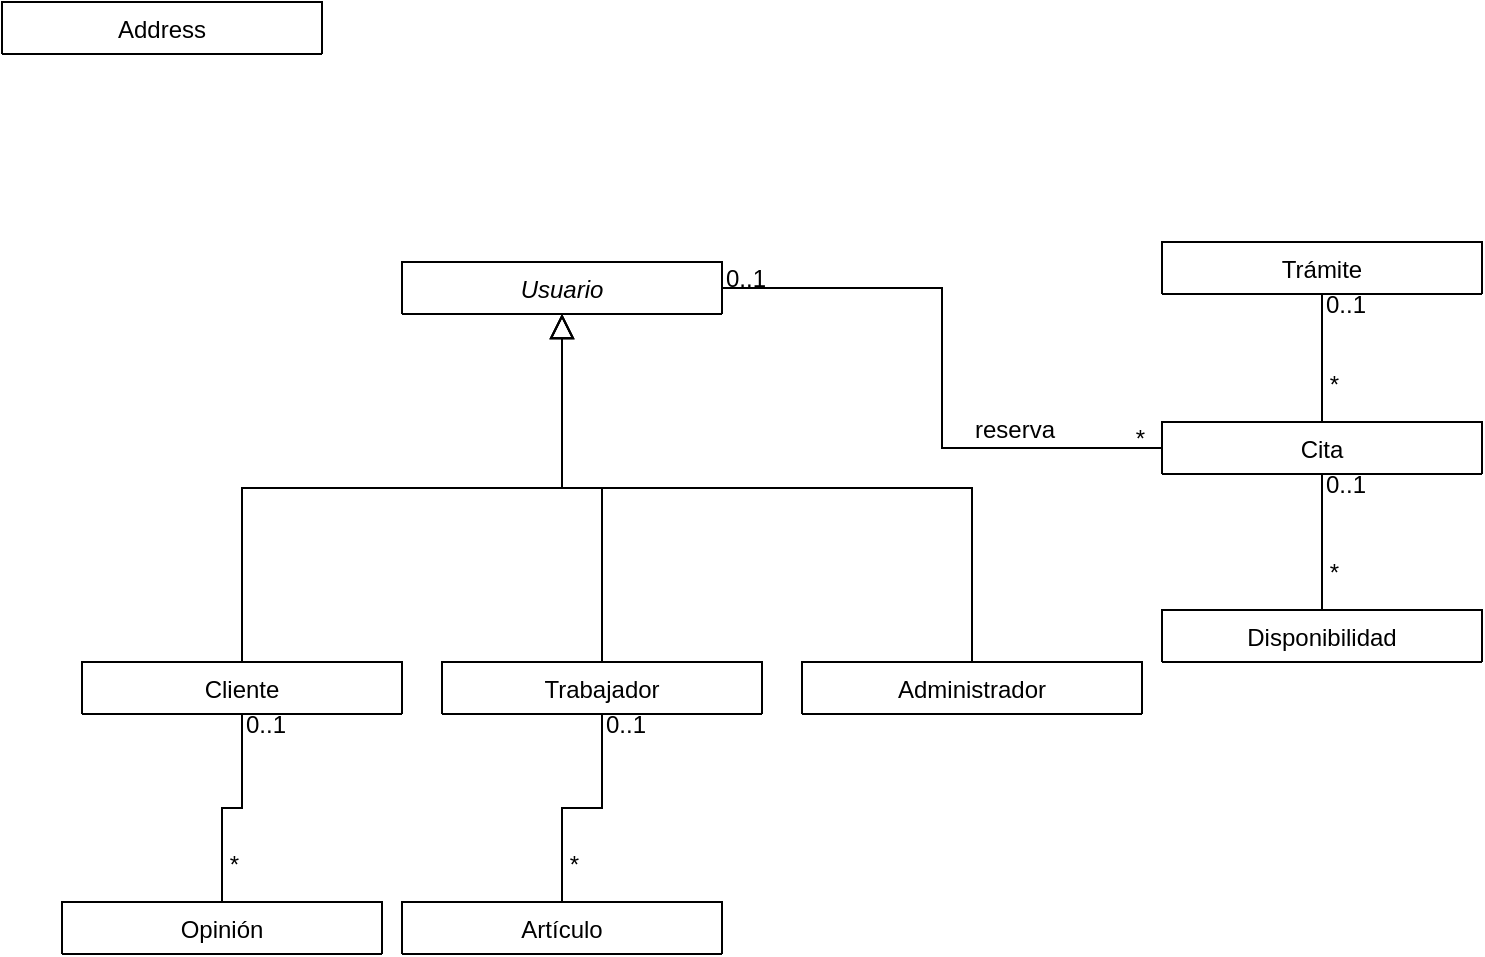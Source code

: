<mxfile version="24.7.16">
  <diagram id="C5RBs43oDa-KdzZeNtuy" name="Page-1">
    <mxGraphModel dx="1793" dy="504" grid="1" gridSize="10" guides="1" tooltips="1" connect="1" arrows="1" fold="1" page="1" pageScale="1" pageWidth="827" pageHeight="1169" math="0" shadow="0">
      <root>
        <mxCell id="WIyWlLk6GJQsqaUBKTNV-0" />
        <mxCell id="WIyWlLk6GJQsqaUBKTNV-1" parent="WIyWlLk6GJQsqaUBKTNV-0" />
        <mxCell id="zkfFHV4jXpPFQw0GAbJ--0" value="Usuario" style="swimlane;fontStyle=2;align=center;verticalAlign=top;childLayout=stackLayout;horizontal=1;startSize=26;horizontalStack=0;resizeParent=1;resizeLast=0;collapsible=1;marginBottom=0;rounded=0;shadow=0;strokeWidth=1;" parent="WIyWlLk6GJQsqaUBKTNV-1" vertex="1" collapsed="1">
          <mxGeometry x="160" y="160" width="160" height="26" as="geometry">
            <mxRectangle x="190" y="155" width="160" height="45" as="alternateBounds" />
          </mxGeometry>
        </mxCell>
        <mxCell id="zkfFHV4jXpPFQw0GAbJ--4" value="" style="line;html=1;strokeWidth=1;align=left;verticalAlign=middle;spacingTop=-1;spacingLeft=3;spacingRight=3;rotatable=0;labelPosition=right;points=[];portConstraint=eastwest;" parent="zkfFHV4jXpPFQw0GAbJ--0" vertex="1">
          <mxGeometry y="26" width="160" height="8" as="geometry" />
        </mxCell>
        <mxCell id="zkfFHV4jXpPFQw0GAbJ--6" value="Cliente" style="swimlane;fontStyle=0;align=center;verticalAlign=top;childLayout=stackLayout;horizontal=1;startSize=26;horizontalStack=0;resizeParent=1;resizeLast=0;collapsible=1;marginBottom=0;rounded=0;shadow=0;strokeWidth=1;" parent="WIyWlLk6GJQsqaUBKTNV-1" vertex="1" collapsed="1">
          <mxGeometry y="360" width="160" height="26" as="geometry">
            <mxRectangle x="-20" y="360" width="160" height="40" as="alternateBounds" />
          </mxGeometry>
        </mxCell>
        <mxCell id="zkfFHV4jXpPFQw0GAbJ--9" value="" style="line;html=1;strokeWidth=1;align=left;verticalAlign=middle;spacingTop=-1;spacingLeft=3;spacingRight=3;rotatable=0;labelPosition=right;points=[];portConstraint=eastwest;" parent="zkfFHV4jXpPFQw0GAbJ--6" vertex="1">
          <mxGeometry y="26" width="160" height="8" as="geometry" />
        </mxCell>
        <mxCell id="zkfFHV4jXpPFQw0GAbJ--12" value="" style="endArrow=block;endSize=10;endFill=0;shadow=0;strokeWidth=1;rounded=0;curved=0;edgeStyle=elbowEdgeStyle;elbow=vertical;" parent="WIyWlLk6GJQsqaUBKTNV-1" source="zkfFHV4jXpPFQw0GAbJ--6" target="zkfFHV4jXpPFQw0GAbJ--0" edge="1">
          <mxGeometry width="160" relative="1" as="geometry">
            <mxPoint x="200" y="203" as="sourcePoint" />
            <mxPoint x="200" y="203" as="targetPoint" />
          </mxGeometry>
        </mxCell>
        <mxCell id="zkfFHV4jXpPFQw0GAbJ--13" value="Administrador" style="swimlane;fontStyle=0;align=center;verticalAlign=top;childLayout=stackLayout;horizontal=1;startSize=26;horizontalStack=0;resizeParent=1;resizeLast=0;collapsible=1;marginBottom=0;rounded=0;shadow=0;strokeWidth=1;" parent="WIyWlLk6GJQsqaUBKTNV-1" vertex="1" collapsed="1">
          <mxGeometry x="360" y="360" width="170" height="26" as="geometry">
            <mxRectangle x="330" y="360" width="160" height="50" as="alternateBounds" />
          </mxGeometry>
        </mxCell>
        <mxCell id="zkfFHV4jXpPFQw0GAbJ--15" value="" style="line;html=1;strokeWidth=1;align=left;verticalAlign=middle;spacingTop=-1;spacingLeft=3;spacingRight=3;rotatable=0;labelPosition=right;points=[];portConstraint=eastwest;" parent="zkfFHV4jXpPFQw0GAbJ--13" vertex="1">
          <mxGeometry y="26" width="160" height="8" as="geometry" />
        </mxCell>
        <mxCell id="zkfFHV4jXpPFQw0GAbJ--16" value="" style="endArrow=block;endSize=10;endFill=0;shadow=0;strokeWidth=1;rounded=0;curved=0;edgeStyle=elbowEdgeStyle;elbow=vertical;" parent="WIyWlLk6GJQsqaUBKTNV-1" source="zkfFHV4jXpPFQw0GAbJ--13" target="zkfFHV4jXpPFQw0GAbJ--0" edge="1">
          <mxGeometry width="160" relative="1" as="geometry">
            <mxPoint x="210" y="373" as="sourcePoint" />
            <mxPoint x="310" y="271" as="targetPoint" />
          </mxGeometry>
        </mxCell>
        <mxCell id="zkfFHV4jXpPFQw0GAbJ--17" value="Trámite" style="swimlane;fontStyle=0;align=center;verticalAlign=top;childLayout=stackLayout;horizontal=1;startSize=26;horizontalStack=0;resizeParent=1;resizeLast=0;collapsible=1;marginBottom=0;rounded=0;shadow=0;strokeWidth=1;" parent="WIyWlLk6GJQsqaUBKTNV-1" vertex="1" collapsed="1">
          <mxGeometry x="540" y="150" width="160" height="26" as="geometry">
            <mxRectangle x="540" y="140" width="160" height="50" as="alternateBounds" />
          </mxGeometry>
        </mxCell>
        <mxCell id="zkfFHV4jXpPFQw0GAbJ--23" value="" style="line;html=1;strokeWidth=1;align=left;verticalAlign=middle;spacingTop=-1;spacingLeft=3;spacingRight=3;rotatable=0;labelPosition=right;points=[];portConstraint=eastwest;" parent="zkfFHV4jXpPFQw0GAbJ--17" vertex="1">
          <mxGeometry y="26" width="160" height="8" as="geometry" />
        </mxCell>
        <mxCell id="zkfFHV4jXpPFQw0GAbJ--26" value="" style="endArrow=none;shadow=0;strokeWidth=1;rounded=0;endFill=0;edgeStyle=elbowEdgeStyle;fillColor=#D2FF85;entryX=0;entryY=0.5;entryDx=0;entryDy=0;exitX=1;exitY=0.5;exitDx=0;exitDy=0;" parent="WIyWlLk6GJQsqaUBKTNV-1" source="zkfFHV4jXpPFQw0GAbJ--0" target="_X_cBBm0tGsmKVdDIsWi-20" edge="1">
          <mxGeometry x="0.5" y="41" relative="1" as="geometry">
            <mxPoint x="380" y="192" as="sourcePoint" />
            <mxPoint x="540" y="192" as="targetPoint" />
            <mxPoint x="-40" y="32" as="offset" />
          </mxGeometry>
        </mxCell>
        <mxCell id="zkfFHV4jXpPFQw0GAbJ--27" value="0..1" style="resizable=0;align=left;verticalAlign=bottom;labelBackgroundColor=none;fontSize=12;" parent="zkfFHV4jXpPFQw0GAbJ--26" connectable="0" vertex="1">
          <mxGeometry x="-1" relative="1" as="geometry">
            <mxPoint y="4" as="offset" />
          </mxGeometry>
        </mxCell>
        <mxCell id="zkfFHV4jXpPFQw0GAbJ--28" value="*" style="resizable=0;align=right;verticalAlign=bottom;labelBackgroundColor=none;fontSize=12;" parent="zkfFHV4jXpPFQw0GAbJ--26" connectable="0" vertex="1">
          <mxGeometry x="1" relative="1" as="geometry">
            <mxPoint x="-7" y="4" as="offset" />
          </mxGeometry>
        </mxCell>
        <mxCell id="zkfFHV4jXpPFQw0GAbJ--29" value="reserva" style="text;html=1;resizable=0;points=[];;align=center;verticalAlign=middle;labelBackgroundColor=none;rounded=0;shadow=0;strokeWidth=1;fontSize=12;" parent="zkfFHV4jXpPFQw0GAbJ--26" vertex="1" connectable="0">
          <mxGeometry x="0.5" y="49" relative="1" as="geometry">
            <mxPoint x="1" y="40" as="offset" />
          </mxGeometry>
        </mxCell>
        <mxCell id="_X_cBBm0tGsmKVdDIsWi-2" value="Address" style="swimlane;fontStyle=0;align=center;verticalAlign=top;childLayout=stackLayout;horizontal=1;startSize=26;horizontalStack=0;resizeParent=1;resizeLast=0;collapsible=1;marginBottom=0;rounded=0;shadow=0;strokeWidth=1;" vertex="1" collapsed="1" parent="WIyWlLk6GJQsqaUBKTNV-1">
          <mxGeometry x="-40" y="30" width="160" height="26" as="geometry">
            <mxRectangle x="-40" y="30" width="160" height="216" as="alternateBounds" />
          </mxGeometry>
        </mxCell>
        <mxCell id="_X_cBBm0tGsmKVdDIsWi-3" value="State" style="text;align=left;verticalAlign=top;spacingLeft=4;spacingRight=4;overflow=hidden;rotatable=0;points=[[0,0.5],[1,0.5]];portConstraint=eastwest;rounded=0;shadow=0;html=0;" vertex="1" parent="_X_cBBm0tGsmKVdDIsWi-2">
          <mxGeometry y="26" width="160" height="26" as="geometry" />
        </mxCell>
        <mxCell id="_X_cBBm0tGsmKVdDIsWi-4" value="Country" style="text;align=left;verticalAlign=top;spacingLeft=4;spacingRight=4;overflow=hidden;rotatable=0;points=[[0,0.5],[1,0.5]];portConstraint=eastwest;rounded=0;shadow=0;html=0;" vertex="1" parent="_X_cBBm0tGsmKVdDIsWi-2">
          <mxGeometry y="52" width="160" height="26" as="geometry" />
        </mxCell>
        <mxCell id="_X_cBBm0tGsmKVdDIsWi-5" value="" style="line;html=1;strokeWidth=1;align=left;verticalAlign=middle;spacingTop=-1;spacingLeft=3;spacingRight=3;rotatable=0;labelPosition=right;points=[];portConstraint=eastwest;" vertex="1" parent="_X_cBBm0tGsmKVdDIsWi-2">
          <mxGeometry y="78" width="160" height="8" as="geometry" />
        </mxCell>
        <mxCell id="_X_cBBm0tGsmKVdDIsWi-6" value="Validate" style="text;align=left;verticalAlign=top;spacingLeft=4;spacingRight=4;overflow=hidden;rotatable=0;points=[[0,0.5],[1,0.5]];portConstraint=eastwest;" vertex="1" parent="_X_cBBm0tGsmKVdDIsWi-2">
          <mxGeometry y="86" width="160" height="26" as="geometry" />
        </mxCell>
        <mxCell id="_X_cBBm0tGsmKVdDIsWi-7" value="Output As Label" style="text;align=left;verticalAlign=top;spacingLeft=4;spacingRight=4;overflow=hidden;rotatable=0;points=[[0,0.5],[1,0.5]];portConstraint=eastwest;" vertex="1" parent="_X_cBBm0tGsmKVdDIsWi-2">
          <mxGeometry y="112" width="160" height="26" as="geometry" />
        </mxCell>
        <mxCell id="_X_cBBm0tGsmKVdDIsWi-20" value="Cita" style="swimlane;fontStyle=0;align=center;verticalAlign=top;childLayout=stackLayout;horizontal=1;startSize=26;horizontalStack=0;resizeParent=1;resizeLast=0;collapsible=1;marginBottom=0;rounded=0;shadow=0;strokeWidth=1;" vertex="1" collapsed="1" parent="WIyWlLk6GJQsqaUBKTNV-1">
          <mxGeometry x="540" y="240" width="160" height="26" as="geometry">
            <mxRectangle x="540" y="140" width="160" height="50" as="alternateBounds" />
          </mxGeometry>
        </mxCell>
        <mxCell id="_X_cBBm0tGsmKVdDIsWi-21" value="" style="line;html=1;strokeWidth=1;align=left;verticalAlign=middle;spacingTop=-1;spacingLeft=3;spacingRight=3;rotatable=0;labelPosition=right;points=[];portConstraint=eastwest;" vertex="1" parent="_X_cBBm0tGsmKVdDIsWi-20">
          <mxGeometry y="26" width="160" height="8" as="geometry" />
        </mxCell>
        <mxCell id="_X_cBBm0tGsmKVdDIsWi-22" value="Disponibilidad" style="swimlane;fontStyle=0;align=center;verticalAlign=top;childLayout=stackLayout;horizontal=1;startSize=26;horizontalStack=0;resizeParent=1;resizeLast=0;collapsible=1;marginBottom=0;rounded=0;shadow=0;strokeWidth=1;" vertex="1" collapsed="1" parent="WIyWlLk6GJQsqaUBKTNV-1">
          <mxGeometry x="540" y="334" width="160" height="26" as="geometry">
            <mxRectangle x="540" y="140" width="160" height="50" as="alternateBounds" />
          </mxGeometry>
        </mxCell>
        <mxCell id="_X_cBBm0tGsmKVdDIsWi-23" value="" style="line;html=1;strokeWidth=1;align=left;verticalAlign=middle;spacingTop=-1;spacingLeft=3;spacingRight=3;rotatable=0;labelPosition=right;points=[];portConstraint=eastwest;" vertex="1" parent="_X_cBBm0tGsmKVdDIsWi-22">
          <mxGeometry y="26" width="160" height="8" as="geometry" />
        </mxCell>
        <mxCell id="_X_cBBm0tGsmKVdDIsWi-24" value="Trabajador" style="swimlane;fontStyle=0;align=center;verticalAlign=top;childLayout=stackLayout;horizontal=1;startSize=26;horizontalStack=0;resizeParent=1;resizeLast=0;collapsible=1;marginBottom=0;rounded=0;shadow=0;strokeWidth=1;" vertex="1" collapsed="1" parent="WIyWlLk6GJQsqaUBKTNV-1">
          <mxGeometry x="180" y="360" width="160" height="26" as="geometry">
            <mxRectangle x="540" y="140" width="160" height="50" as="alternateBounds" />
          </mxGeometry>
        </mxCell>
        <mxCell id="_X_cBBm0tGsmKVdDIsWi-25" value="" style="line;html=1;strokeWidth=1;align=left;verticalAlign=middle;spacingTop=-1;spacingLeft=3;spacingRight=3;rotatable=0;labelPosition=right;points=[];portConstraint=eastwest;" vertex="1" parent="_X_cBBm0tGsmKVdDIsWi-24">
          <mxGeometry y="26" width="160" height="8" as="geometry" />
        </mxCell>
        <mxCell id="_X_cBBm0tGsmKVdDIsWi-26" value="Opinión" style="swimlane;fontStyle=0;align=center;verticalAlign=top;childLayout=stackLayout;horizontal=1;startSize=26;horizontalStack=0;resizeParent=1;resizeLast=0;collapsible=1;marginBottom=0;rounded=0;shadow=0;strokeWidth=1;" vertex="1" collapsed="1" parent="WIyWlLk6GJQsqaUBKTNV-1">
          <mxGeometry x="-10" y="480" width="160" height="26" as="geometry">
            <mxRectangle x="540" y="140" width="160" height="50" as="alternateBounds" />
          </mxGeometry>
        </mxCell>
        <mxCell id="_X_cBBm0tGsmKVdDIsWi-27" value="" style="line;html=1;strokeWidth=1;align=left;verticalAlign=middle;spacingTop=-1;spacingLeft=3;spacingRight=3;rotatable=0;labelPosition=right;points=[];portConstraint=eastwest;" vertex="1" parent="_X_cBBm0tGsmKVdDIsWi-26">
          <mxGeometry y="26" width="160" height="8" as="geometry" />
        </mxCell>
        <mxCell id="_X_cBBm0tGsmKVdDIsWi-28" value="Artículo" style="swimlane;fontStyle=0;align=center;verticalAlign=top;childLayout=stackLayout;horizontal=1;startSize=26;horizontalStack=0;resizeParent=1;resizeLast=0;collapsible=1;marginBottom=0;rounded=0;shadow=0;strokeWidth=1;" vertex="1" collapsed="1" parent="WIyWlLk6GJQsqaUBKTNV-1">
          <mxGeometry x="160" y="480" width="160" height="26" as="geometry">
            <mxRectangle x="540" y="140" width="160" height="50" as="alternateBounds" />
          </mxGeometry>
        </mxCell>
        <mxCell id="_X_cBBm0tGsmKVdDIsWi-29" value="" style="line;html=1;strokeWidth=1;align=left;verticalAlign=middle;spacingTop=-1;spacingLeft=3;spacingRight=3;rotatable=0;labelPosition=right;points=[];portConstraint=eastwest;" vertex="1" parent="_X_cBBm0tGsmKVdDIsWi-28">
          <mxGeometry y="26" width="160" height="8" as="geometry" />
        </mxCell>
        <mxCell id="_X_cBBm0tGsmKVdDIsWi-30" value="" style="endArrow=block;endSize=10;endFill=0;shadow=0;strokeWidth=1;rounded=0;curved=0;edgeStyle=elbowEdgeStyle;elbow=vertical;entryX=0.5;entryY=1;entryDx=0;entryDy=0;exitX=0.5;exitY=0;exitDx=0;exitDy=0;" edge="1" parent="WIyWlLk6GJQsqaUBKTNV-1" source="_X_cBBm0tGsmKVdDIsWi-24" target="zkfFHV4jXpPFQw0GAbJ--0">
          <mxGeometry width="160" relative="1" as="geometry">
            <mxPoint x="90" y="370" as="sourcePoint" />
            <mxPoint x="270" y="180" as="targetPoint" />
          </mxGeometry>
        </mxCell>
        <mxCell id="_X_cBBm0tGsmKVdDIsWi-31" value="" style="endArrow=none;shadow=0;strokeWidth=1;rounded=0;endFill=0;edgeStyle=elbowEdgeStyle;fillColor=#D2FF85;entryX=0.5;entryY=0;entryDx=0;entryDy=0;exitX=0.5;exitY=1;exitDx=0;exitDy=0;elbow=vertical;" edge="1" parent="WIyWlLk6GJQsqaUBKTNV-1" source="zkfFHV4jXpPFQw0GAbJ--6" target="_X_cBBm0tGsmKVdDIsWi-26">
          <mxGeometry x="0.5" y="41" relative="1" as="geometry">
            <mxPoint x="360" y="178" as="sourcePoint" />
            <mxPoint x="550" y="273" as="targetPoint" />
            <mxPoint x="-40" y="32" as="offset" />
          </mxGeometry>
        </mxCell>
        <mxCell id="_X_cBBm0tGsmKVdDIsWi-32" value="0..1" style="resizable=0;align=left;verticalAlign=bottom;labelBackgroundColor=none;fontSize=12;" connectable="0" vertex="1" parent="_X_cBBm0tGsmKVdDIsWi-31">
          <mxGeometry x="-1" relative="1" as="geometry">
            <mxPoint y="14" as="offset" />
          </mxGeometry>
        </mxCell>
        <mxCell id="_X_cBBm0tGsmKVdDIsWi-33" value="*" style="resizable=0;align=right;verticalAlign=bottom;labelBackgroundColor=none;fontSize=12;" connectable="0" vertex="1" parent="_X_cBBm0tGsmKVdDIsWi-31">
          <mxGeometry x="1" relative="1" as="geometry">
            <mxPoint x="10" y="-10" as="offset" />
          </mxGeometry>
        </mxCell>
        <mxCell id="_X_cBBm0tGsmKVdDIsWi-35" value="" style="endArrow=none;shadow=0;strokeWidth=1;rounded=0;endFill=0;edgeStyle=elbowEdgeStyle;fillColor=#D2FF85;entryX=0.5;entryY=0;entryDx=0;entryDy=0;exitX=0.5;exitY=1;exitDx=0;exitDy=0;elbow=vertical;" edge="1" parent="WIyWlLk6GJQsqaUBKTNV-1" source="_X_cBBm0tGsmKVdDIsWi-24" target="_X_cBBm0tGsmKVdDIsWi-28">
          <mxGeometry x="0.5" y="41" relative="1" as="geometry">
            <mxPoint x="70" y="396" as="sourcePoint" />
            <mxPoint x="80" y="490" as="targetPoint" />
            <mxPoint x="-40" y="32" as="offset" />
          </mxGeometry>
        </mxCell>
        <mxCell id="_X_cBBm0tGsmKVdDIsWi-36" value="0..1" style="resizable=0;align=left;verticalAlign=bottom;labelBackgroundColor=none;fontSize=12;" connectable="0" vertex="1" parent="_X_cBBm0tGsmKVdDIsWi-35">
          <mxGeometry x="-1" relative="1" as="geometry">
            <mxPoint y="14" as="offset" />
          </mxGeometry>
        </mxCell>
        <mxCell id="_X_cBBm0tGsmKVdDIsWi-37" value="*" style="resizable=0;align=right;verticalAlign=bottom;labelBackgroundColor=none;fontSize=12;" connectable="0" vertex="1" parent="_X_cBBm0tGsmKVdDIsWi-35">
          <mxGeometry x="1" relative="1" as="geometry">
            <mxPoint x="10" y="-10" as="offset" />
          </mxGeometry>
        </mxCell>
        <mxCell id="_X_cBBm0tGsmKVdDIsWi-41" value="" style="endArrow=none;shadow=0;strokeWidth=1;rounded=0;endFill=0;edgeStyle=elbowEdgeStyle;fillColor=#D2FF85;entryX=0.5;entryY=0;entryDx=0;entryDy=0;exitX=0.5;exitY=1;exitDx=0;exitDy=0;elbow=vertical;" edge="1" parent="WIyWlLk6GJQsqaUBKTNV-1" source="zkfFHV4jXpPFQw0GAbJ--17" target="_X_cBBm0tGsmKVdDIsWi-20">
          <mxGeometry x="0.5" y="41" relative="1" as="geometry">
            <mxPoint x="250" y="396" as="sourcePoint" />
            <mxPoint x="250" y="490" as="targetPoint" />
            <mxPoint x="-40" y="32" as="offset" />
          </mxGeometry>
        </mxCell>
        <mxCell id="_X_cBBm0tGsmKVdDIsWi-42" value="0..1" style="resizable=0;align=left;verticalAlign=bottom;labelBackgroundColor=none;fontSize=12;" connectable="0" vertex="1" parent="_X_cBBm0tGsmKVdDIsWi-41">
          <mxGeometry x="-1" relative="1" as="geometry">
            <mxPoint y="14" as="offset" />
          </mxGeometry>
        </mxCell>
        <mxCell id="_X_cBBm0tGsmKVdDIsWi-43" value="*" style="resizable=0;align=right;verticalAlign=bottom;labelBackgroundColor=none;fontSize=12;" connectable="0" vertex="1" parent="_X_cBBm0tGsmKVdDIsWi-41">
          <mxGeometry x="1" relative="1" as="geometry">
            <mxPoint x="10" y="-10" as="offset" />
          </mxGeometry>
        </mxCell>
        <mxCell id="_X_cBBm0tGsmKVdDIsWi-44" value="" style="endArrow=none;shadow=0;strokeWidth=1;rounded=0;endFill=0;edgeStyle=elbowEdgeStyle;fillColor=#D2FF85;entryX=0.5;entryY=0;entryDx=0;entryDy=0;exitX=0.5;exitY=1;exitDx=0;exitDy=0;elbow=vertical;" edge="1" parent="WIyWlLk6GJQsqaUBKTNV-1" source="_X_cBBm0tGsmKVdDIsWi-20" target="_X_cBBm0tGsmKVdDIsWi-22">
          <mxGeometry x="0.5" y="41" relative="1" as="geometry">
            <mxPoint x="630" y="196" as="sourcePoint" />
            <mxPoint x="630" y="260" as="targetPoint" />
            <mxPoint x="-40" y="32" as="offset" />
          </mxGeometry>
        </mxCell>
        <mxCell id="_X_cBBm0tGsmKVdDIsWi-45" value="0..1" style="resizable=0;align=left;verticalAlign=bottom;labelBackgroundColor=none;fontSize=12;" connectable="0" vertex="1" parent="_X_cBBm0tGsmKVdDIsWi-44">
          <mxGeometry x="-1" relative="1" as="geometry">
            <mxPoint y="14" as="offset" />
          </mxGeometry>
        </mxCell>
        <mxCell id="_X_cBBm0tGsmKVdDIsWi-46" value="*" style="resizable=0;align=right;verticalAlign=bottom;labelBackgroundColor=none;fontSize=12;" connectable="0" vertex="1" parent="_X_cBBm0tGsmKVdDIsWi-44">
          <mxGeometry x="1" relative="1" as="geometry">
            <mxPoint x="10" y="-10" as="offset" />
          </mxGeometry>
        </mxCell>
      </root>
    </mxGraphModel>
  </diagram>
</mxfile>
